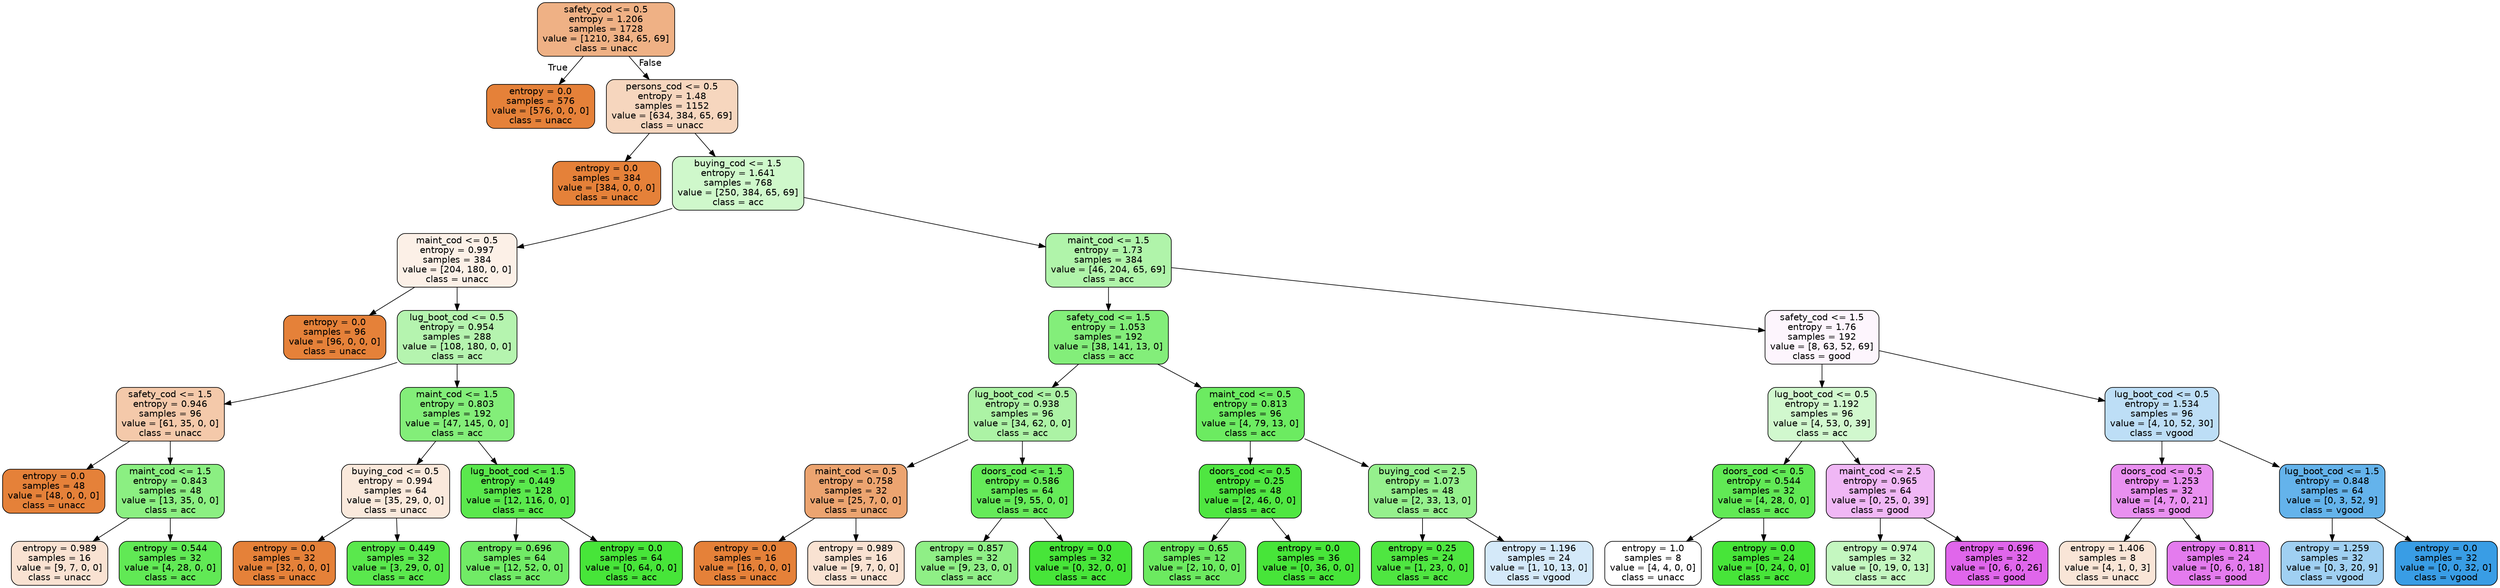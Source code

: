 digraph Tree {
node [shape=box, style="filled, rounded", color="black", fontname=helvetica] ;
edge [fontname=helvetica] ;
0 [label="safety_cod <= 0.5\nentropy = 1.206\nsamples = 1728\nvalue = [1210, 384, 65, 69]\nclass = unacc", fillcolor="#e581399d"] ;
1 [label="entropy = 0.0\nsamples = 576\nvalue = [576, 0, 0, 0]\nclass = unacc", fillcolor="#e58139ff"] ;
0 -> 1 [labeldistance=2.5, labelangle=45, headlabel="True"] ;
2 [label="persons_cod <= 0.5\nentropy = 1.48\nsamples = 1152\nvalue = [634, 384, 65, 69]\nclass = unacc", fillcolor="#e5813953"] ;
0 -> 2 [labeldistance=2.5, labelangle=-45, headlabel="False"] ;
3 [label="entropy = 0.0\nsamples = 384\nvalue = [384, 0, 0, 0]\nclass = unacc", fillcolor="#e58139ff"] ;
2 -> 3 ;
4 [label="buying_cod <= 1.5\nentropy = 1.641\nsamples = 768\nvalue = [250, 384, 65, 69]\nclass = acc", fillcolor="#47e53942"] ;
2 -> 4 ;
5 [label="maint_cod <= 0.5\nentropy = 0.997\nsamples = 384\nvalue = [204, 180, 0, 0]\nclass = unacc", fillcolor="#e581391e"] ;
4 -> 5 ;
6 [label="entropy = 0.0\nsamples = 96\nvalue = [96, 0, 0, 0]\nclass = unacc", fillcolor="#e58139ff"] ;
5 -> 6 ;
7 [label="lug_boot_cod <= 0.5\nentropy = 0.954\nsamples = 288\nvalue = [108, 180, 0, 0]\nclass = acc", fillcolor="#47e53966"] ;
5 -> 7 ;
8 [label="safety_cod <= 1.5\nentropy = 0.946\nsamples = 96\nvalue = [61, 35, 0, 0]\nclass = unacc", fillcolor="#e581396d"] ;
7 -> 8 ;
9 [label="entropy = 0.0\nsamples = 48\nvalue = [48, 0, 0, 0]\nclass = unacc", fillcolor="#e58139ff"] ;
8 -> 9 ;
10 [label="maint_cod <= 1.5\nentropy = 0.843\nsamples = 48\nvalue = [13, 35, 0, 0]\nclass = acc", fillcolor="#47e539a0"] ;
8 -> 10 ;
11 [label="entropy = 0.989\nsamples = 16\nvalue = [9, 7, 0, 0]\nclass = unacc", fillcolor="#e5813939"] ;
10 -> 11 ;
12 [label="entropy = 0.544\nsamples = 32\nvalue = [4, 28, 0, 0]\nclass = acc", fillcolor="#47e539db"] ;
10 -> 12 ;
13 [label="maint_cod <= 1.5\nentropy = 0.803\nsamples = 192\nvalue = [47, 145, 0, 0]\nclass = acc", fillcolor="#47e539ac"] ;
7 -> 13 ;
14 [label="buying_cod <= 0.5\nentropy = 0.994\nsamples = 64\nvalue = [35, 29, 0, 0]\nclass = unacc", fillcolor="#e581392c"] ;
13 -> 14 ;
15 [label="entropy = 0.0\nsamples = 32\nvalue = [32, 0, 0, 0]\nclass = unacc", fillcolor="#e58139ff"] ;
14 -> 15 ;
16 [label="entropy = 0.449\nsamples = 32\nvalue = [3, 29, 0, 0]\nclass = acc", fillcolor="#47e539e5"] ;
14 -> 16 ;
17 [label="lug_boot_cod <= 1.5\nentropy = 0.449\nsamples = 128\nvalue = [12, 116, 0, 0]\nclass = acc", fillcolor="#47e539e5"] ;
13 -> 17 ;
18 [label="entropy = 0.696\nsamples = 64\nvalue = [12, 52, 0, 0]\nclass = acc", fillcolor="#47e539c4"] ;
17 -> 18 ;
19 [label="entropy = 0.0\nsamples = 64\nvalue = [0, 64, 0, 0]\nclass = acc", fillcolor="#47e539ff"] ;
17 -> 19 ;
20 [label="maint_cod <= 1.5\nentropy = 1.73\nsamples = 384\nvalue = [46, 204, 65, 69]\nclass = acc", fillcolor="#47e5396d"] ;
4 -> 20 ;
21 [label="safety_cod <= 1.5\nentropy = 1.053\nsamples = 192\nvalue = [38, 141, 13, 0]\nclass = acc", fillcolor="#47e539ab"] ;
20 -> 21 ;
22 [label="lug_boot_cod <= 0.5\nentropy = 0.938\nsamples = 96\nvalue = [34, 62, 0, 0]\nclass = acc", fillcolor="#47e53973"] ;
21 -> 22 ;
23 [label="maint_cod <= 0.5\nentropy = 0.758\nsamples = 32\nvalue = [25, 7, 0, 0]\nclass = unacc", fillcolor="#e58139b8"] ;
22 -> 23 ;
24 [label="entropy = 0.0\nsamples = 16\nvalue = [16, 0, 0, 0]\nclass = unacc", fillcolor="#e58139ff"] ;
23 -> 24 ;
25 [label="entropy = 0.989\nsamples = 16\nvalue = [9, 7, 0, 0]\nclass = unacc", fillcolor="#e5813939"] ;
23 -> 25 ;
26 [label="doors_cod <= 1.5\nentropy = 0.586\nsamples = 64\nvalue = [9, 55, 0, 0]\nclass = acc", fillcolor="#47e539d5"] ;
22 -> 26 ;
27 [label="entropy = 0.857\nsamples = 32\nvalue = [9, 23, 0, 0]\nclass = acc", fillcolor="#47e5399b"] ;
26 -> 27 ;
28 [label="entropy = 0.0\nsamples = 32\nvalue = [0, 32, 0, 0]\nclass = acc", fillcolor="#47e539ff"] ;
26 -> 28 ;
29 [label="maint_cod <= 0.5\nentropy = 0.813\nsamples = 96\nvalue = [4, 79, 13, 0]\nclass = acc", fillcolor="#47e539cb"] ;
21 -> 29 ;
30 [label="doors_cod <= 0.5\nentropy = 0.25\nsamples = 48\nvalue = [2, 46, 0, 0]\nclass = acc", fillcolor="#47e539f4"] ;
29 -> 30 ;
31 [label="entropy = 0.65\nsamples = 12\nvalue = [2, 10, 0, 0]\nclass = acc", fillcolor="#47e539cc"] ;
30 -> 31 ;
32 [label="entropy = 0.0\nsamples = 36\nvalue = [0, 36, 0, 0]\nclass = acc", fillcolor="#47e539ff"] ;
30 -> 32 ;
33 [label="buying_cod <= 2.5\nentropy = 1.073\nsamples = 48\nvalue = [2, 33, 13, 0]\nclass = acc", fillcolor="#47e53992"] ;
29 -> 33 ;
34 [label="entropy = 0.25\nsamples = 24\nvalue = [1, 23, 0, 0]\nclass = acc", fillcolor="#47e539f4"] ;
33 -> 34 ;
35 [label="entropy = 1.196\nsamples = 24\nvalue = [1, 10, 13, 0]\nclass = vgood", fillcolor="#399de537"] ;
33 -> 35 ;
36 [label="safety_cod <= 1.5\nentropy = 1.76\nsamples = 192\nvalue = [8, 63, 52, 69]\nclass = good", fillcolor="#d739e50c"] ;
20 -> 36 ;
37 [label="lug_boot_cod <= 0.5\nentropy = 1.192\nsamples = 96\nvalue = [4, 53, 0, 39]\nclass = acc", fillcolor="#47e5393f"] ;
36 -> 37 ;
38 [label="doors_cod <= 0.5\nentropy = 0.544\nsamples = 32\nvalue = [4, 28, 0, 0]\nclass = acc", fillcolor="#47e539db"] ;
37 -> 38 ;
39 [label="entropy = 1.0\nsamples = 8\nvalue = [4, 4, 0, 0]\nclass = unacc", fillcolor="#e5813900"] ;
38 -> 39 ;
40 [label="entropy = 0.0\nsamples = 24\nvalue = [0, 24, 0, 0]\nclass = acc", fillcolor="#47e539ff"] ;
38 -> 40 ;
41 [label="maint_cod <= 2.5\nentropy = 0.965\nsamples = 64\nvalue = [0, 25, 0, 39]\nclass = good", fillcolor="#d739e55c"] ;
37 -> 41 ;
42 [label="entropy = 0.974\nsamples = 32\nvalue = [0, 19, 0, 13]\nclass = acc", fillcolor="#47e53951"] ;
41 -> 42 ;
43 [label="entropy = 0.696\nsamples = 32\nvalue = [0, 6, 0, 26]\nclass = good", fillcolor="#d739e5c4"] ;
41 -> 43 ;
44 [label="lug_boot_cod <= 0.5\nentropy = 1.534\nsamples = 96\nvalue = [4, 10, 52, 30]\nclass = vgood", fillcolor="#399de555"] ;
36 -> 44 ;
45 [label="doors_cod <= 0.5\nentropy = 1.253\nsamples = 32\nvalue = [4, 7, 0, 21]\nclass = good", fillcolor="#d739e58f"] ;
44 -> 45 ;
46 [label="entropy = 1.406\nsamples = 8\nvalue = [4, 1, 0, 3]\nclass = unacc", fillcolor="#e5813933"] ;
45 -> 46 ;
47 [label="entropy = 0.811\nsamples = 24\nvalue = [0, 6, 0, 18]\nclass = good", fillcolor="#d739e5aa"] ;
45 -> 47 ;
48 [label="lug_boot_cod <= 1.5\nentropy = 0.848\nsamples = 64\nvalue = [0, 3, 52, 9]\nclass = vgood", fillcolor="#399de5c7"] ;
44 -> 48 ;
49 [label="entropy = 1.259\nsamples = 32\nvalue = [0, 3, 20, 9]\nclass = vgood", fillcolor="#399de57a"] ;
48 -> 49 ;
50 [label="entropy = 0.0\nsamples = 32\nvalue = [0, 0, 32, 0]\nclass = vgood", fillcolor="#399de5ff"] ;
48 -> 50 ;
}